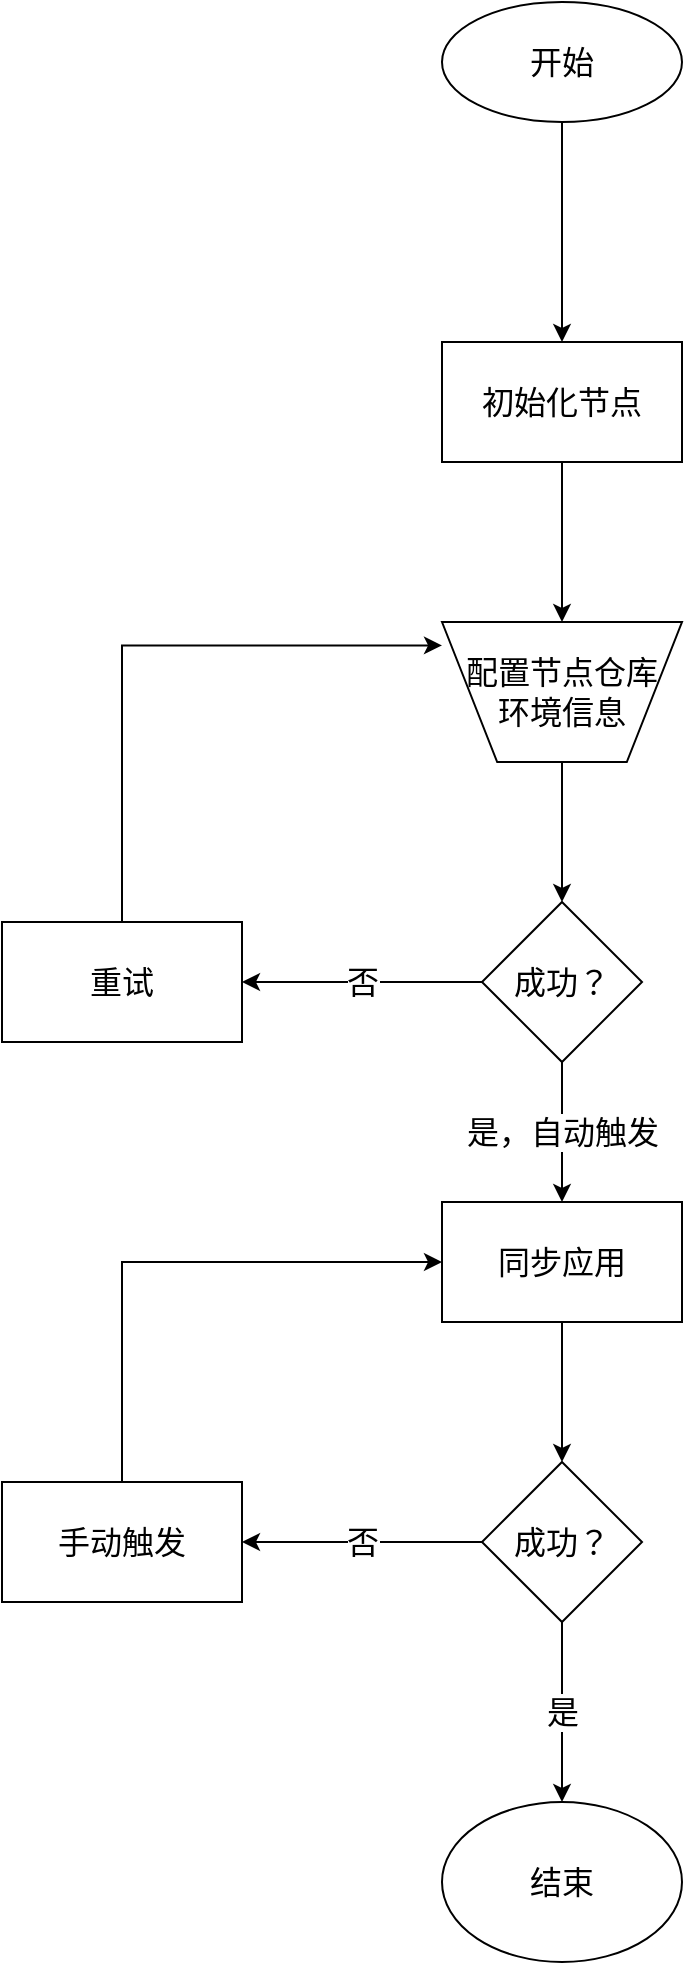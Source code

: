 <mxfile version="21.1.8" type="device" pages="3">
  <diagram name="节点同步" id="0r4W0mZ0kdsFtpoNXVr2">
    <mxGraphModel dx="1434" dy="708" grid="1" gridSize="10" guides="1" tooltips="1" connect="1" arrows="1" fold="1" page="1" pageScale="1" pageWidth="827" pageHeight="1169" math="0" shadow="0">
      <root>
        <mxCell id="0" />
        <mxCell id="1" parent="0" />
        <mxCell id="zHjzuyjQNDvdh1E7tYnp-1" value="" style="edgeStyle=orthogonalEdgeStyle;rounded=0;orthogonalLoop=1;jettySize=auto;html=1;fontSize=16;" edge="1" parent="1" source="zHjzuyjQNDvdh1E7tYnp-2" target="zHjzuyjQNDvdh1E7tYnp-4">
          <mxGeometry relative="1" as="geometry" />
        </mxCell>
        <mxCell id="zHjzuyjQNDvdh1E7tYnp-2" value="开始" style="ellipse;whiteSpace=wrap;html=1;fontSize=16;rounded=0;" vertex="1" parent="1">
          <mxGeometry x="510" y="150" width="120" height="60" as="geometry" />
        </mxCell>
        <mxCell id="zHjzuyjQNDvdh1E7tYnp-3" value="" style="edgeStyle=orthogonalEdgeStyle;rounded=0;orthogonalLoop=1;jettySize=auto;html=1;fontSize=16;" edge="1" parent="1" source="zHjzuyjQNDvdh1E7tYnp-4" target="zHjzuyjQNDvdh1E7tYnp-6">
          <mxGeometry relative="1" as="geometry" />
        </mxCell>
        <mxCell id="zHjzuyjQNDvdh1E7tYnp-4" value="初始化节点" style="whiteSpace=wrap;html=1;fontSize=16;" vertex="1" parent="1">
          <mxGeometry x="510" y="320" width="120" height="60" as="geometry" />
        </mxCell>
        <mxCell id="zHjzuyjQNDvdh1E7tYnp-5" value="是，自动触发" style="edgeStyle=orthogonalEdgeStyle;rounded=0;orthogonalLoop=1;jettySize=auto;html=1;fontSize=16;" edge="1" parent="1" source="zHjzuyjQNDvdh1E7tYnp-11" target="zHjzuyjQNDvdh1E7tYnp-8">
          <mxGeometry relative="1" as="geometry">
            <mxPoint as="offset" />
          </mxGeometry>
        </mxCell>
        <mxCell id="zHjzuyjQNDvdh1E7tYnp-6" value="配置节点仓库&lt;br&gt;环境信息" style="verticalLabelPosition=middle;verticalAlign=middle;html=1;shape=trapezoid;perimeter=trapezoidPerimeter;whiteSpace=wrap;size=0.23;arcSize=10;flipV=1;labelPosition=center;align=center;fontSize=16;" vertex="1" parent="1">
          <mxGeometry x="510" y="460" width="120" height="70" as="geometry" />
        </mxCell>
        <mxCell id="zHjzuyjQNDvdh1E7tYnp-7" value="" style="edgeStyle=orthogonalEdgeStyle;rounded=0;orthogonalLoop=1;jettySize=auto;html=1;fontSize=16;" edge="1" parent="1" source="zHjzuyjQNDvdh1E7tYnp-8" target="zHjzuyjQNDvdh1E7tYnp-16">
          <mxGeometry relative="1" as="geometry" />
        </mxCell>
        <mxCell id="zHjzuyjQNDvdh1E7tYnp-8" value="同步应用" style="whiteSpace=wrap;html=1;fontSize=16;" vertex="1" parent="1">
          <mxGeometry x="510" y="750" width="120" height="60" as="geometry" />
        </mxCell>
        <mxCell id="zHjzuyjQNDvdh1E7tYnp-9" value="" style="edgeStyle=orthogonalEdgeStyle;rounded=0;orthogonalLoop=1;jettySize=auto;html=1;fontSize=16;" edge="1" parent="1" source="zHjzuyjQNDvdh1E7tYnp-6" target="zHjzuyjQNDvdh1E7tYnp-11">
          <mxGeometry relative="1" as="geometry">
            <mxPoint x="570" y="550" as="sourcePoint" />
            <mxPoint x="570" y="700" as="targetPoint" />
          </mxGeometry>
        </mxCell>
        <mxCell id="zHjzuyjQNDvdh1E7tYnp-10" value="否" style="edgeStyle=orthogonalEdgeStyle;rounded=0;orthogonalLoop=1;jettySize=auto;html=1;fontSize=16;" edge="1" parent="1" source="zHjzuyjQNDvdh1E7tYnp-11" target="zHjzuyjQNDvdh1E7tYnp-13">
          <mxGeometry relative="1" as="geometry" />
        </mxCell>
        <mxCell id="zHjzuyjQNDvdh1E7tYnp-11" value="成功？" style="rhombus;whiteSpace=wrap;html=1;fontSize=16;" vertex="1" parent="1">
          <mxGeometry x="530" y="600" width="80" height="80" as="geometry" />
        </mxCell>
        <mxCell id="zHjzuyjQNDvdh1E7tYnp-12" style="edgeStyle=orthogonalEdgeStyle;rounded=0;orthogonalLoop=1;jettySize=auto;html=1;exitX=0.5;exitY=0;exitDx=0;exitDy=0;fontSize=16;entryX=0;entryY=0.833;entryDx=0;entryDy=0;entryPerimeter=0;" edge="1" parent="1" source="zHjzuyjQNDvdh1E7tYnp-13" target="zHjzuyjQNDvdh1E7tYnp-6">
          <mxGeometry relative="1" as="geometry" />
        </mxCell>
        <mxCell id="zHjzuyjQNDvdh1E7tYnp-13" value="重试" style="whiteSpace=wrap;html=1;fontSize=16;" vertex="1" parent="1">
          <mxGeometry x="290" y="610" width="120" height="60" as="geometry" />
        </mxCell>
        <mxCell id="zHjzuyjQNDvdh1E7tYnp-14" value="否" style="edgeStyle=orthogonalEdgeStyle;rounded=0;orthogonalLoop=1;jettySize=auto;html=1;fontSize=16;" edge="1" parent="1" source="zHjzuyjQNDvdh1E7tYnp-16" target="zHjzuyjQNDvdh1E7tYnp-18">
          <mxGeometry relative="1" as="geometry" />
        </mxCell>
        <mxCell id="zHjzuyjQNDvdh1E7tYnp-15" value="是" style="edgeStyle=orthogonalEdgeStyle;rounded=0;orthogonalLoop=1;jettySize=auto;html=1;fontSize=16;" edge="1" parent="1" source="zHjzuyjQNDvdh1E7tYnp-16" target="zHjzuyjQNDvdh1E7tYnp-19">
          <mxGeometry relative="1" as="geometry" />
        </mxCell>
        <mxCell id="zHjzuyjQNDvdh1E7tYnp-16" value="成功？" style="rhombus;whiteSpace=wrap;html=1;fontSize=16;" vertex="1" parent="1">
          <mxGeometry x="530" y="880" width="80" height="80" as="geometry" />
        </mxCell>
        <mxCell id="zHjzuyjQNDvdh1E7tYnp-17" style="edgeStyle=orthogonalEdgeStyle;rounded=0;orthogonalLoop=1;jettySize=auto;html=1;entryX=0;entryY=0.5;entryDx=0;entryDy=0;exitX=0.5;exitY=0;exitDx=0;exitDy=0;fontSize=16;" edge="1" parent="1" source="zHjzuyjQNDvdh1E7tYnp-18" target="zHjzuyjQNDvdh1E7tYnp-8">
          <mxGeometry relative="1" as="geometry" />
        </mxCell>
        <mxCell id="zHjzuyjQNDvdh1E7tYnp-18" value="手动触发" style="whiteSpace=wrap;html=1;fontSize=16;" vertex="1" parent="1">
          <mxGeometry x="290" y="890" width="120" height="60" as="geometry" />
        </mxCell>
        <mxCell id="zHjzuyjQNDvdh1E7tYnp-19" value="结束" style="ellipse;whiteSpace=wrap;html=1;fontSize=16;" vertex="1" parent="1">
          <mxGeometry x="510" y="1050" width="120" height="80" as="geometry" />
        </mxCell>
      </root>
    </mxGraphModel>
  </diagram>
  <diagram id="1lIacEoR9I8lKMDqkPzS" name="应用对比">
    <mxGraphModel dx="1434" dy="708" grid="1" gridSize="10" guides="1" tooltips="1" connect="1" arrows="1" fold="1" page="1" pageScale="1" pageWidth="827" pageHeight="1169" math="0" shadow="0">
      <root>
        <mxCell id="0" />
        <mxCell id="1" parent="0" />
        <mxCell id="Ws70UK4Lm4O5vBecSB7m-1" value="" style="edgeStyle=orthogonalEdgeStyle;rounded=0;orthogonalLoop=1;jettySize=auto;html=1;fontSize=16;" edge="1" parent="1" source="Ws70UK4Lm4O5vBecSB7m-2" target="Ws70UK4Lm4O5vBecSB7m-4">
          <mxGeometry relative="1" as="geometry" />
        </mxCell>
        <mxCell id="Ws70UK4Lm4O5vBecSB7m-2" value="开始" style="ellipse;whiteSpace=wrap;html=1;fontSize=16;" vertex="1" parent="1">
          <mxGeometry x="354" y="30" width="120" height="80" as="geometry" />
        </mxCell>
        <mxCell id="Ws70UK4Lm4O5vBecSB7m-3" value="" style="edgeStyle=orthogonalEdgeStyle;rounded=0;orthogonalLoop=1;jettySize=auto;html=1;fontSize=16;" edge="1" parent="1" source="Ws70UK4Lm4O5vBecSB7m-4" target="Ws70UK4Lm4O5vBecSB7m-6">
          <mxGeometry relative="1" as="geometry" />
        </mxCell>
        <mxCell id="Ws70UK4Lm4O5vBecSB7m-4" value="获取节点列表" style="shape=process;whiteSpace=wrap;html=1;backgroundOutline=1;fontSize=16;" vertex="1" parent="1">
          <mxGeometry x="354" y="200" width="120" height="60" as="geometry" />
        </mxCell>
        <mxCell id="Ws70UK4Lm4O5vBecSB7m-5" value="对比" style="edgeStyle=orthogonalEdgeStyle;rounded=0;orthogonalLoop=1;jettySize=auto;html=1;fontSize=16;" edge="1" parent="1" source="Ws70UK4Lm4O5vBecSB7m-6" target="Ws70UK4Lm4O5vBecSB7m-8">
          <mxGeometry relative="1" as="geometry" />
        </mxCell>
        <mxCell id="Ws70UK4Lm4O5vBecSB7m-6" value="选择源节点&lt;br&gt;和目标节点" style="whiteSpace=wrap;html=1;fontSize=16;" vertex="1" parent="1">
          <mxGeometry x="354" y="340" width="120" height="60" as="geometry" />
        </mxCell>
        <mxCell id="Ws70UK4Lm4O5vBecSB7m-7" value="" style="edgeStyle=orthogonalEdgeStyle;rounded=0;orthogonalLoop=1;jettySize=auto;html=1;fontSize=16;" edge="1" parent="1" source="Ws70UK4Lm4O5vBecSB7m-23" target="Ws70UK4Lm4O5vBecSB7m-10">
          <mxGeometry relative="1" as="geometry" />
        </mxCell>
        <mxCell id="Ws70UK4Lm4O5vBecSB7m-8" value="获得差异列表" style="whiteSpace=wrap;html=1;fontSize=16;" vertex="1" parent="1">
          <mxGeometry x="354" y="480" width="120" height="60" as="geometry" />
        </mxCell>
        <mxCell id="Ws70UK4Lm4O5vBecSB7m-9" value="是" style="edgeStyle=orthogonalEdgeStyle;rounded=0;orthogonalLoop=1;jettySize=auto;html=1;fontSize=16;" edge="1" parent="1" source="Ws70UK4Lm4O5vBecSB7m-10" target="Ws70UK4Lm4O5vBecSB7m-14">
          <mxGeometry relative="1" as="geometry">
            <mxPoint as="offset" />
          </mxGeometry>
        </mxCell>
        <mxCell id="Ws70UK4Lm4O5vBecSB7m-10" value="生成模板？" style="rhombus;whiteSpace=wrap;html=1;fontSize=16;" vertex="1" parent="1">
          <mxGeometry x="374" y="740" width="80" height="80" as="geometry" />
        </mxCell>
        <mxCell id="Ws70UK4Lm4O5vBecSB7m-11" value="相同" style="edgeStyle=orthogonalEdgeStyle;rounded=0;orthogonalLoop=1;jettySize=auto;html=1;fontSize=16;" edge="1" parent="1" source="Ws70UK4Lm4O5vBecSB7m-14" target="Ws70UK4Lm4O5vBecSB7m-16">
          <mxGeometry relative="1" as="geometry" />
        </mxCell>
        <mxCell id="Ws70UK4Lm4O5vBecSB7m-12" value="否" style="edgeStyle=orthogonalEdgeStyle;rounded=0;orthogonalLoop=1;jettySize=auto;html=1;fontSize=16;" edge="1" parent="1" source="Ws70UK4Lm4O5vBecSB7m-10" target="Ws70UK4Lm4O5vBecSB7m-17">
          <mxGeometry relative="1" as="geometry" />
        </mxCell>
        <mxCell id="Ws70UK4Lm4O5vBecSB7m-13" value="不同" style="edgeStyle=orthogonalEdgeStyle;rounded=0;orthogonalLoop=1;jettySize=auto;html=1;fontSize=16;" edge="1" parent="1" source="Ws70UK4Lm4O5vBecSB7m-14" target="Ws70UK4Lm4O5vBecSB7m-19">
          <mxGeometry relative="1" as="geometry" />
        </mxCell>
        <mxCell id="Ws70UK4Lm4O5vBecSB7m-14" value="节点类型？" style="rhombus;whiteSpace=wrap;html=1;fontSize=16;" vertex="1" parent="1">
          <mxGeometry x="600" y="740" width="80" height="80" as="geometry" />
        </mxCell>
        <mxCell id="Ws70UK4Lm4O5vBecSB7m-15" style="edgeStyle=orthogonalEdgeStyle;rounded=0;orthogonalLoop=1;jettySize=auto;html=1;fontSize=16;" edge="1" parent="1" source="Ws70UK4Lm4O5vBecSB7m-16" target="Ws70UK4Lm4O5vBecSB7m-21">
          <mxGeometry relative="1" as="geometry" />
        </mxCell>
        <mxCell id="Ws70UK4Lm4O5vBecSB7m-16" value="生成模板" style="shape=process;whiteSpace=wrap;html=1;backgroundOutline=1;fontSize=16;" vertex="1" parent="1">
          <mxGeometry x="820" y="750" width="120" height="60" as="geometry" />
        </mxCell>
        <mxCell id="Ws70UK4Lm4O5vBecSB7m-17" value="结束" style="ellipse;whiteSpace=wrap;html=1;fontSize=16;" vertex="1" parent="1">
          <mxGeometry x="354" y="900" width="120" height="80" as="geometry" />
        </mxCell>
        <mxCell id="Ws70UK4Lm4O5vBecSB7m-18" style="edgeStyle=orthogonalEdgeStyle;rounded=0;orthogonalLoop=1;jettySize=auto;html=1;fontSize=16;" edge="1" parent="1" source="Ws70UK4Lm4O5vBecSB7m-19" target="Ws70UK4Lm4O5vBecSB7m-20">
          <mxGeometry relative="1" as="geometry" />
        </mxCell>
        <mxCell id="Ws70UK4Lm4O5vBecSB7m-19" value="提示无法生成" style="whiteSpace=wrap;html=1;fontSize=16;" vertex="1" parent="1">
          <mxGeometry x="580" y="910" width="120" height="60" as="geometry" />
        </mxCell>
        <mxCell id="Ws70UK4Lm4O5vBecSB7m-20" value="结束" style="ellipse;whiteSpace=wrap;html=1;fontSize=16;" vertex="1" parent="1">
          <mxGeometry x="580" y="1020" width="120" height="80" as="geometry" />
        </mxCell>
        <mxCell id="Ws70UK4Lm4O5vBecSB7m-21" value="结束" style="ellipse;whiteSpace=wrap;html=1;fontSize=16;" vertex="1" parent="1">
          <mxGeometry x="820" y="890" width="120" height="80" as="geometry" />
        </mxCell>
        <mxCell id="Ws70UK4Lm4O5vBecSB7m-22" value="" style="edgeStyle=orthogonalEdgeStyle;rounded=0;orthogonalLoop=1;jettySize=auto;html=1;fontSize=16;" edge="1" parent="1" source="Ws70UK4Lm4O5vBecSB7m-8" target="Ws70UK4Lm4O5vBecSB7m-23">
          <mxGeometry relative="1" as="geometry">
            <mxPoint x="414" y="540" as="sourcePoint" />
            <mxPoint x="414" y="700" as="targetPoint" />
          </mxGeometry>
        </mxCell>
        <mxCell id="Ws70UK4Lm4O5vBecSB7m-23" value="选择版本不一致&lt;br style=&quot;font-size: 16px;&quot;&gt;的应用" style="verticalLabelPosition=middle;verticalAlign=middle;html=1;shape=trapezoid;perimeter=trapezoidPerimeter;whiteSpace=wrap;size=0.23;arcSize=10;flipV=1;labelPosition=center;align=center;rounded=0;fontSize=16;" vertex="1" parent="1">
          <mxGeometry x="356" y="610" width="116" height="70" as="geometry" />
        </mxCell>
      </root>
    </mxGraphModel>
  </diagram>
  <diagram id="VB7XPJgmroXS6UN7CWw6" name="应用同步">
    <mxGraphModel dx="1434" dy="708" grid="1" gridSize="10" guides="1" tooltips="1" connect="1" arrows="1" fold="1" page="1" pageScale="1" pageWidth="827" pageHeight="1169" math="0" shadow="0">
      <root>
        <mxCell id="0" />
        <mxCell id="1" parent="0" />
        <mxCell id="nh_kpFUz8vDS3uLYSLqD-1" value="" style="edgeStyle=orthogonalEdgeStyle;rounded=0;orthogonalLoop=1;jettySize=auto;html=1;fontSize=16;" edge="1" parent="1" source="nh_kpFUz8vDS3uLYSLqD-2" target="nh_kpFUz8vDS3uLYSLqD-4">
          <mxGeometry relative="1" as="geometry">
            <mxPoint x="310" y="200" as="targetPoint" />
          </mxGeometry>
        </mxCell>
        <mxCell id="nh_kpFUz8vDS3uLYSLqD-2" value="开始" style="ellipse;whiteSpace=wrap;html=1;fontSize=16;" vertex="1" parent="1">
          <mxGeometry x="250" y="40" width="120" height="80" as="geometry" />
        </mxCell>
        <mxCell id="nh_kpFUz8vDS3uLYSLqD-3" value="" style="edgeStyle=orthogonalEdgeStyle;rounded=0;orthogonalLoop=1;jettySize=auto;html=1;fontSize=16;" edge="1" parent="1" source="nh_kpFUz8vDS3uLYSLqD-4" target="nh_kpFUz8vDS3uLYSLqD-7">
          <mxGeometry relative="1" as="geometry" />
        </mxCell>
        <mxCell id="nh_kpFUz8vDS3uLYSLqD-4" value="查询对应节点应用" style="rounded=0;whiteSpace=wrap;html=1;fontSize=16;" vertex="1" parent="1">
          <mxGeometry x="250" y="190" width="120" height="60" as="geometry" />
        </mxCell>
        <mxCell id="nh_kpFUz8vDS3uLYSLqD-5" value="是，自动" style="edgeStyle=orthogonalEdgeStyle;rounded=0;orthogonalLoop=1;jettySize=auto;html=1;fontSize=16;" edge="1" parent="1" source="nh_kpFUz8vDS3uLYSLqD-7" target="nh_kpFUz8vDS3uLYSLqD-9">
          <mxGeometry relative="1" as="geometry">
            <Array as="points">
              <mxPoint x="310" y="450" />
              <mxPoint x="310" y="450" />
            </Array>
          </mxGeometry>
        </mxCell>
        <mxCell id="nh_kpFUz8vDS3uLYSLqD-6" value="否" style="edgeStyle=orthogonalEdgeStyle;rounded=0;orthogonalLoop=1;jettySize=auto;html=1;fontSize=16;" edge="1" parent="1" source="nh_kpFUz8vDS3uLYSLqD-7" target="nh_kpFUz8vDS3uLYSLqD-16">
          <mxGeometry relative="1" as="geometry" />
        </mxCell>
        <mxCell id="nh_kpFUz8vDS3uLYSLqD-7" value="节点在线？" style="rhombus;whiteSpace=wrap;html=1;rounded=0;fontSize=16;" vertex="1" parent="1">
          <mxGeometry x="270" y="320" width="80" height="80" as="geometry" />
        </mxCell>
        <mxCell id="nh_kpFUz8vDS3uLYSLqD-8" value="" style="edgeStyle=orthogonalEdgeStyle;rounded=0;orthogonalLoop=1;jettySize=auto;html=1;fontSize=16;" edge="1" parent="1" source="nh_kpFUz8vDS3uLYSLqD-9" target="nh_kpFUz8vDS3uLYSLqD-12">
          <mxGeometry relative="1" as="geometry" />
        </mxCell>
        <mxCell id="nh_kpFUz8vDS3uLYSLqD-9" value="同步/更新应用" style="whiteSpace=wrap;html=1;rounded=0;fontSize=16;" vertex="1" parent="1">
          <mxGeometry x="250" y="490" width="120" height="60" as="geometry" />
        </mxCell>
        <mxCell id="nh_kpFUz8vDS3uLYSLqD-10" value="否" style="edgeStyle=orthogonalEdgeStyle;rounded=0;orthogonalLoop=1;jettySize=auto;html=1;fontSize=16;" edge="1" parent="1" source="nh_kpFUz8vDS3uLYSLqD-12" target="nh_kpFUz8vDS3uLYSLqD-14">
          <mxGeometry relative="1" as="geometry" />
        </mxCell>
        <mxCell id="nh_kpFUz8vDS3uLYSLqD-11" value="是" style="edgeStyle=orthogonalEdgeStyle;rounded=0;orthogonalLoop=1;jettySize=auto;html=1;fontSize=16;" edge="1" parent="1" source="nh_kpFUz8vDS3uLYSLqD-12" target="nh_kpFUz8vDS3uLYSLqD-17">
          <mxGeometry relative="1" as="geometry">
            <mxPoint x="310" y="790" as="targetPoint" />
          </mxGeometry>
        </mxCell>
        <mxCell id="nh_kpFUz8vDS3uLYSLqD-12" value="成功？" style="rhombus;whiteSpace=wrap;html=1;rounded=0;fontSize=16;" vertex="1" parent="1">
          <mxGeometry x="270" y="620" width="80" height="80" as="geometry" />
        </mxCell>
        <mxCell id="nh_kpFUz8vDS3uLYSLqD-13" style="edgeStyle=orthogonalEdgeStyle;rounded=0;orthogonalLoop=1;jettySize=auto;html=1;entryX=0;entryY=0.5;entryDx=0;entryDy=0;exitX=0.5;exitY=0;exitDx=0;exitDy=0;fontSize=16;" edge="1" parent="1" source="nh_kpFUz8vDS3uLYSLqD-14" target="nh_kpFUz8vDS3uLYSLqD-9">
          <mxGeometry relative="1" as="geometry" />
        </mxCell>
        <mxCell id="nh_kpFUz8vDS3uLYSLqD-14" value="手动触发" style="whiteSpace=wrap;html=1;rounded=0;fontSize=16;" vertex="1" parent="1">
          <mxGeometry x="90" y="630" width="120" height="60" as="geometry" />
        </mxCell>
        <mxCell id="nh_kpFUz8vDS3uLYSLqD-15" style="edgeStyle=orthogonalEdgeStyle;rounded=0;orthogonalLoop=1;jettySize=auto;html=1;entryX=1;entryY=0.5;entryDx=0;entryDy=0;exitX=0.5;exitY=0;exitDx=0;exitDy=0;fontSize=16;" edge="1" parent="1" source="nh_kpFUz8vDS3uLYSLqD-16" target="nh_kpFUz8vDS3uLYSLqD-4">
          <mxGeometry relative="1" as="geometry" />
        </mxCell>
        <mxCell id="nh_kpFUz8vDS3uLYSLqD-16" value="节点接入" style="shape=process;whiteSpace=wrap;html=1;backgroundOutline=1;rounded=0;fontSize=16;" vertex="1" parent="1">
          <mxGeometry x="440" y="330" width="120" height="60" as="geometry" />
        </mxCell>
        <mxCell id="nh_kpFUz8vDS3uLYSLqD-17" value="结束" style="ellipse;whiteSpace=wrap;html=1;fontSize=16;" vertex="1" parent="1">
          <mxGeometry x="250" y="790" width="120" height="80" as="geometry" />
        </mxCell>
      </root>
    </mxGraphModel>
  </diagram>
</mxfile>
